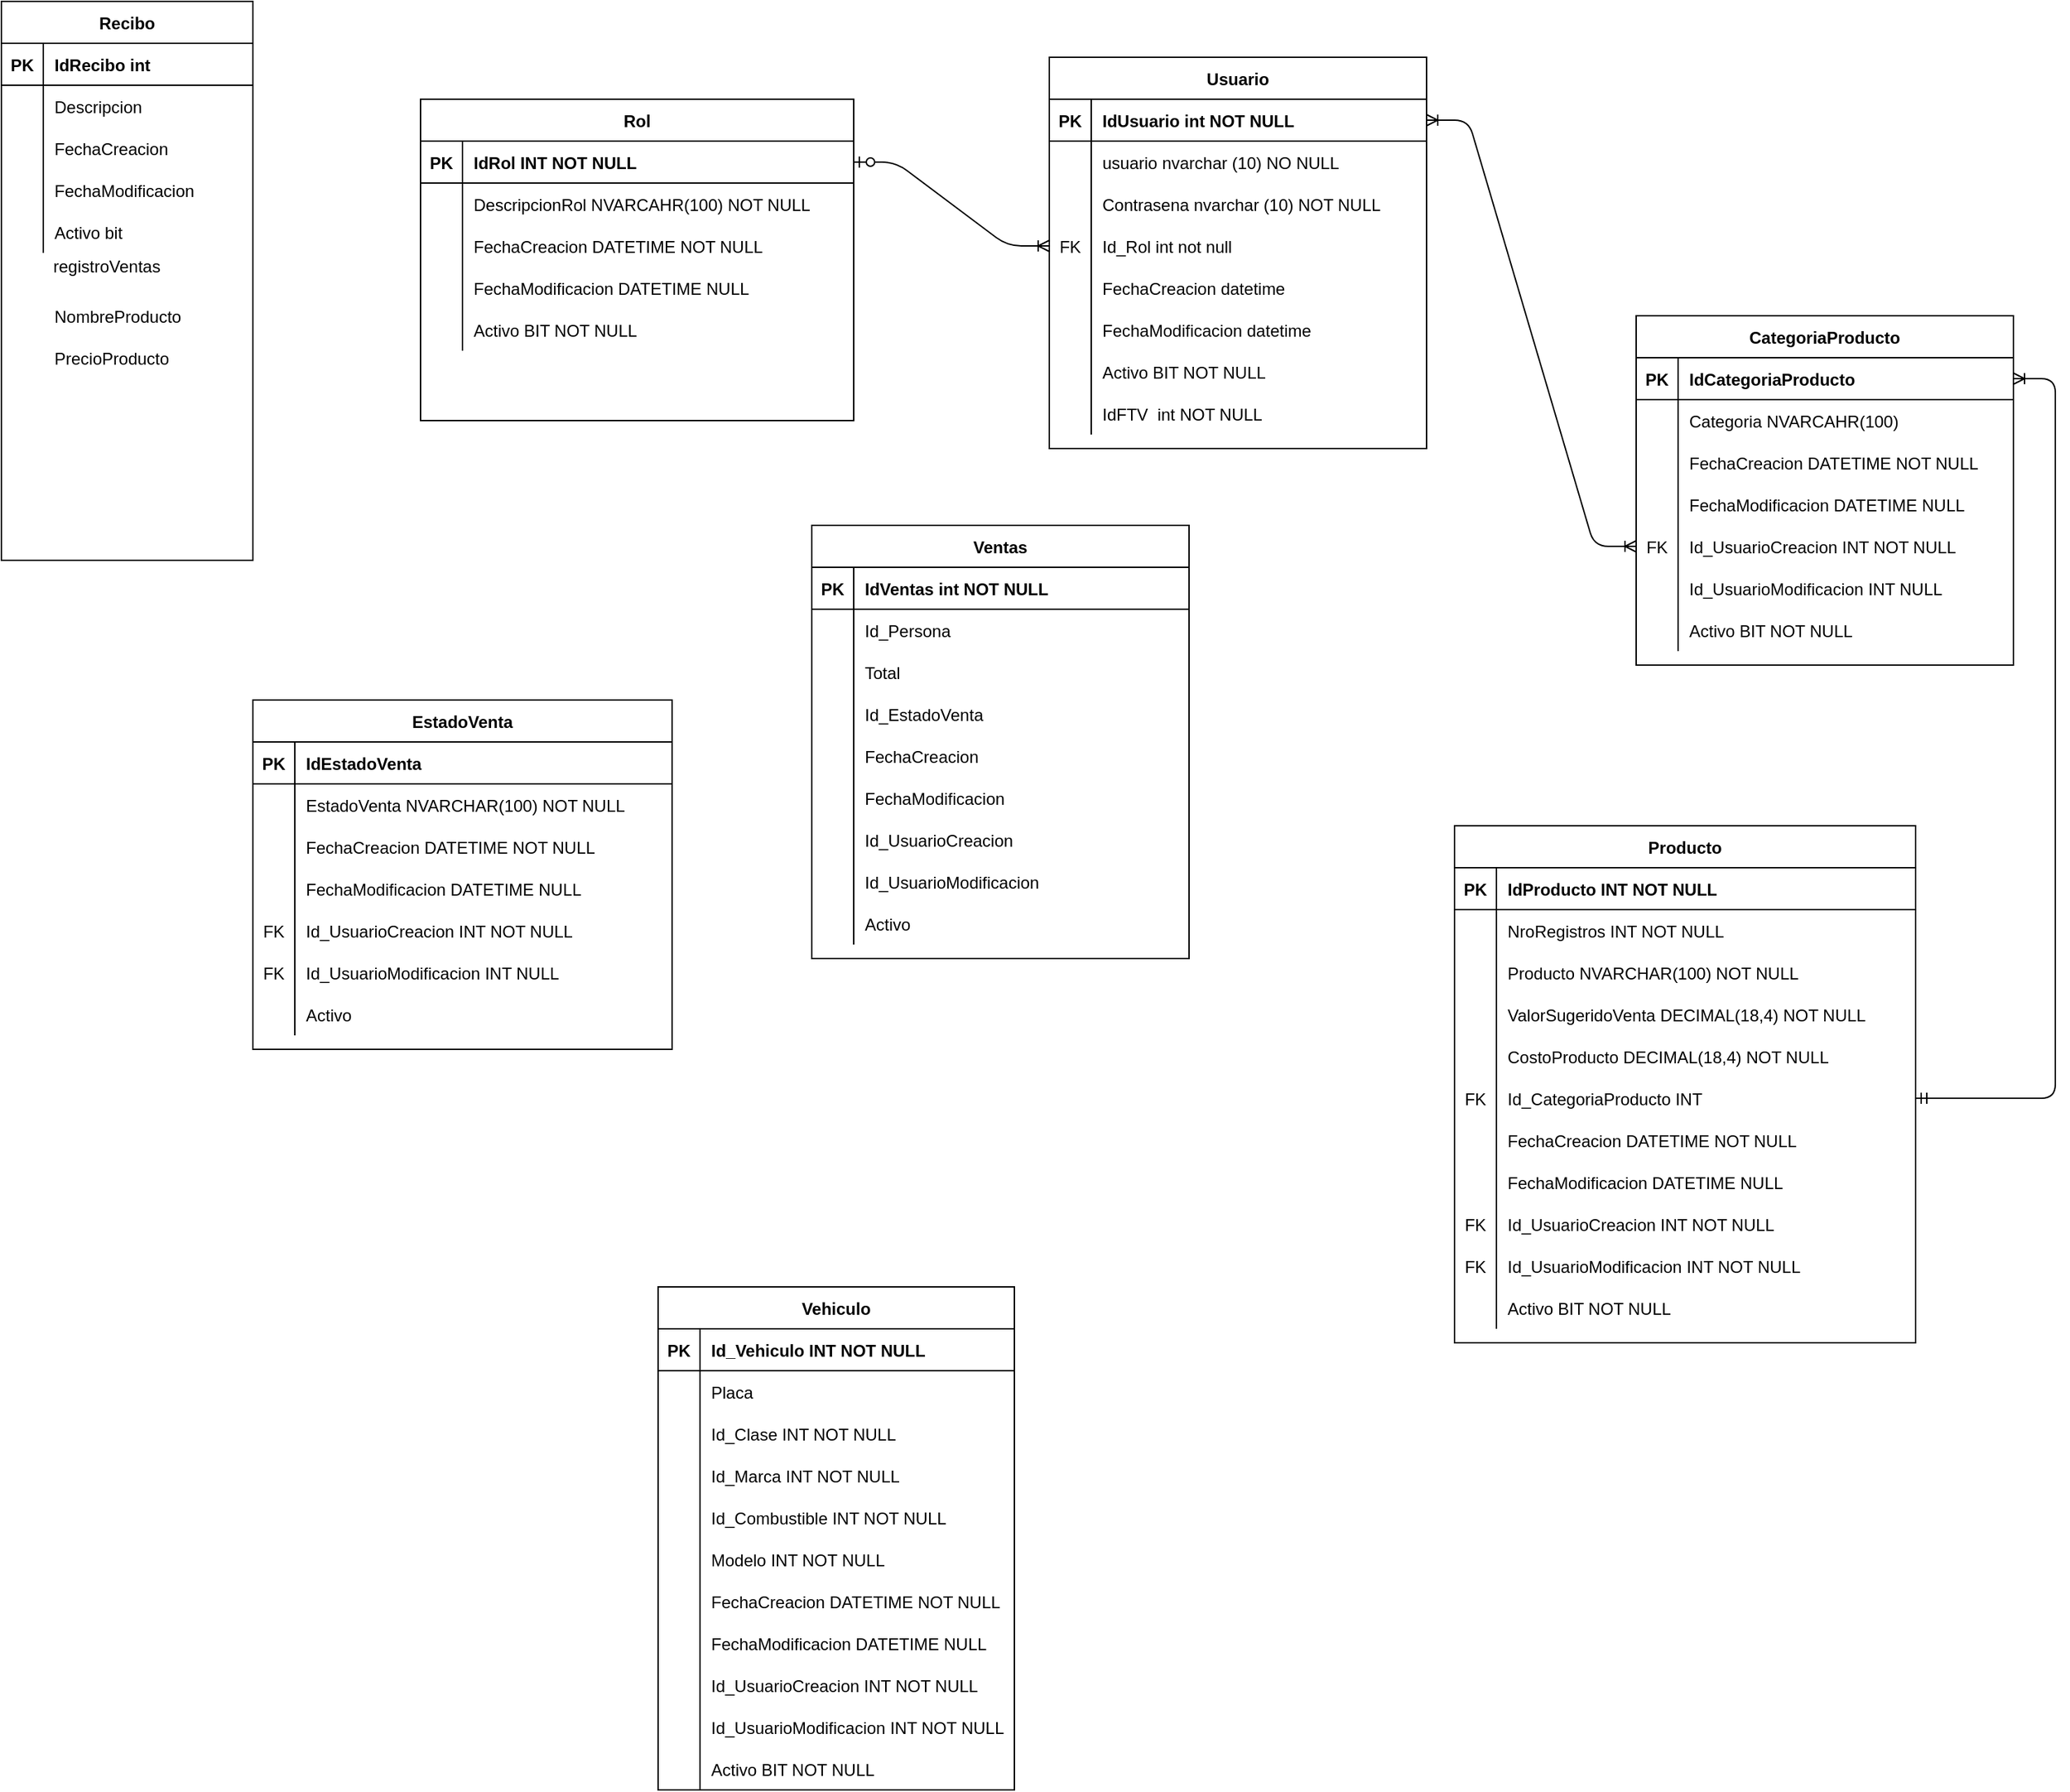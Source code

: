 <mxfile version="14.2.9" type="github">
  <diagram id="R2lEEEUBdFMjLlhIrx00" name="Page-1">
    <mxGraphModel dx="1718" dy="1582" grid="1" gridSize="10" guides="1" tooltips="1" connect="1" arrows="1" fold="1" page="1" pageScale="1" pageWidth="850" pageHeight="1100" math="0" shadow="0" extFonts="Permanent Marker^https://fonts.googleapis.com/css?family=Permanent+Marker">
      <root>
        <mxCell id="0" />
        <mxCell id="1" parent="0" />
        <mxCell id="C-vyLk0tnHw3VtMMgP7b-23" value="Usuario" style="shape=table;startSize=30;container=1;collapsible=1;childLayout=tableLayout;fixedRows=1;rowLines=0;fontStyle=1;align=center;resizeLast=1;" parent="1" vertex="1">
          <mxGeometry x="340" y="30" width="270" height="280" as="geometry" />
        </mxCell>
        <mxCell id="C-vyLk0tnHw3VtMMgP7b-24" value="" style="shape=partialRectangle;collapsible=0;dropTarget=0;pointerEvents=0;fillColor=none;points=[[0,0.5],[1,0.5]];portConstraint=eastwest;top=0;left=0;right=0;bottom=1;" parent="C-vyLk0tnHw3VtMMgP7b-23" vertex="1">
          <mxGeometry y="30" width="270" height="30" as="geometry" />
        </mxCell>
        <mxCell id="C-vyLk0tnHw3VtMMgP7b-25" value="PK" style="shape=partialRectangle;overflow=hidden;connectable=0;fillColor=none;top=0;left=0;bottom=0;right=0;fontStyle=1;" parent="C-vyLk0tnHw3VtMMgP7b-24" vertex="1">
          <mxGeometry width="30" height="30" as="geometry" />
        </mxCell>
        <mxCell id="C-vyLk0tnHw3VtMMgP7b-26" value="IdUsuario int NOT NULL " style="shape=partialRectangle;overflow=hidden;connectable=0;fillColor=none;top=0;left=0;bottom=0;right=0;align=left;spacingLeft=6;fontStyle=1;" parent="C-vyLk0tnHw3VtMMgP7b-24" vertex="1">
          <mxGeometry x="30" width="240" height="30" as="geometry" />
        </mxCell>
        <mxCell id="C-vyLk0tnHw3VtMMgP7b-27" value="" style="shape=partialRectangle;collapsible=0;dropTarget=0;pointerEvents=0;fillColor=none;points=[[0,0.5],[1,0.5]];portConstraint=eastwest;top=0;left=0;right=0;bottom=0;" parent="C-vyLk0tnHw3VtMMgP7b-23" vertex="1">
          <mxGeometry y="60" width="270" height="30" as="geometry" />
        </mxCell>
        <mxCell id="C-vyLk0tnHw3VtMMgP7b-28" value="" style="shape=partialRectangle;overflow=hidden;connectable=0;fillColor=none;top=0;left=0;bottom=0;right=0;" parent="C-vyLk0tnHw3VtMMgP7b-27" vertex="1">
          <mxGeometry width="30" height="30" as="geometry" />
        </mxCell>
        <mxCell id="C-vyLk0tnHw3VtMMgP7b-29" value="usuario nvarchar (10) NO NULL" style="shape=partialRectangle;overflow=hidden;connectable=0;fillColor=none;top=0;left=0;bottom=0;right=0;align=left;spacingLeft=6;" parent="C-vyLk0tnHw3VtMMgP7b-27" vertex="1">
          <mxGeometry x="30" width="240" height="30" as="geometry" />
        </mxCell>
        <mxCell id="XPsWDnNVTqpPg8r4XzQB-25" value="" style="shape=partialRectangle;collapsible=0;dropTarget=0;pointerEvents=0;fillColor=none;points=[[0,0.5],[1,0.5]];portConstraint=eastwest;top=0;left=0;right=0;bottom=0;" parent="C-vyLk0tnHw3VtMMgP7b-23" vertex="1">
          <mxGeometry y="90" width="270" height="30" as="geometry" />
        </mxCell>
        <mxCell id="XPsWDnNVTqpPg8r4XzQB-26" value="" style="shape=partialRectangle;overflow=hidden;connectable=0;fillColor=none;top=0;left=0;bottom=0;right=0;" parent="XPsWDnNVTqpPg8r4XzQB-25" vertex="1">
          <mxGeometry width="30" height="30" as="geometry" />
        </mxCell>
        <mxCell id="XPsWDnNVTqpPg8r4XzQB-27" value="Contrasena nvarchar (10) NOT NULL" style="shape=partialRectangle;overflow=hidden;connectable=0;fillColor=none;top=0;left=0;bottom=0;right=0;align=left;spacingLeft=6;" parent="XPsWDnNVTqpPg8r4XzQB-25" vertex="1">
          <mxGeometry x="30" width="240" height="30" as="geometry" />
        </mxCell>
        <mxCell id="XPsWDnNVTqpPg8r4XzQB-28" value="" style="shape=partialRectangle;collapsible=0;dropTarget=0;pointerEvents=0;fillColor=none;points=[[0,0.5],[1,0.5]];portConstraint=eastwest;top=0;left=0;right=0;bottom=0;" parent="C-vyLk0tnHw3VtMMgP7b-23" vertex="1">
          <mxGeometry y="120" width="270" height="30" as="geometry" />
        </mxCell>
        <mxCell id="XPsWDnNVTqpPg8r4XzQB-29" value="FK" style="shape=partialRectangle;overflow=hidden;connectable=0;fillColor=none;top=0;left=0;bottom=0;right=0;" parent="XPsWDnNVTqpPg8r4XzQB-28" vertex="1">
          <mxGeometry width="30" height="30" as="geometry" />
        </mxCell>
        <mxCell id="XPsWDnNVTqpPg8r4XzQB-30" value="Id_Rol int not null" style="shape=partialRectangle;overflow=hidden;connectable=0;fillColor=none;top=0;left=0;bottom=0;right=0;align=left;spacingLeft=6;" parent="XPsWDnNVTqpPg8r4XzQB-28" vertex="1">
          <mxGeometry x="30" width="240" height="30" as="geometry" />
        </mxCell>
        <mxCell id="XPsWDnNVTqpPg8r4XzQB-32" value="" style="shape=partialRectangle;collapsible=0;dropTarget=0;pointerEvents=0;fillColor=none;points=[[0,0.5],[1,0.5]];portConstraint=eastwest;top=0;left=0;right=0;bottom=0;" parent="C-vyLk0tnHw3VtMMgP7b-23" vertex="1">
          <mxGeometry y="150" width="270" height="30" as="geometry" />
        </mxCell>
        <mxCell id="XPsWDnNVTqpPg8r4XzQB-33" value="" style="shape=partialRectangle;overflow=hidden;connectable=0;fillColor=none;top=0;left=0;bottom=0;right=0;" parent="XPsWDnNVTqpPg8r4XzQB-32" vertex="1">
          <mxGeometry width="30" height="30" as="geometry" />
        </mxCell>
        <mxCell id="XPsWDnNVTqpPg8r4XzQB-34" value="FechaCreacion datetime" style="shape=partialRectangle;overflow=hidden;connectable=0;fillColor=none;top=0;left=0;bottom=0;right=0;align=left;spacingLeft=6;" parent="XPsWDnNVTqpPg8r4XzQB-32" vertex="1">
          <mxGeometry x="30" width="240" height="30" as="geometry" />
        </mxCell>
        <mxCell id="4ii9ZVe7hYuOa1aeYBDG-33" value="" style="shape=partialRectangle;collapsible=0;dropTarget=0;pointerEvents=0;fillColor=none;points=[[0,0.5],[1,0.5]];portConstraint=eastwest;top=0;left=0;right=0;bottom=0;" vertex="1" parent="C-vyLk0tnHw3VtMMgP7b-23">
          <mxGeometry y="180" width="270" height="30" as="geometry" />
        </mxCell>
        <mxCell id="4ii9ZVe7hYuOa1aeYBDG-34" value="" style="shape=partialRectangle;overflow=hidden;connectable=0;fillColor=none;top=0;left=0;bottom=0;right=0;" vertex="1" parent="4ii9ZVe7hYuOa1aeYBDG-33">
          <mxGeometry width="30" height="30" as="geometry" />
        </mxCell>
        <mxCell id="4ii9ZVe7hYuOa1aeYBDG-35" value="FechaModificacion datetime" style="shape=partialRectangle;overflow=hidden;connectable=0;fillColor=none;top=0;left=0;bottom=0;right=0;align=left;spacingLeft=6;" vertex="1" parent="4ii9ZVe7hYuOa1aeYBDG-33">
          <mxGeometry x="30" width="240" height="30" as="geometry" />
        </mxCell>
        <mxCell id="4ii9ZVe7hYuOa1aeYBDG-36" value="" style="shape=partialRectangle;collapsible=0;dropTarget=0;pointerEvents=0;fillColor=none;points=[[0,0.5],[1,0.5]];portConstraint=eastwest;top=0;left=0;right=0;bottom=0;" vertex="1" parent="C-vyLk0tnHw3VtMMgP7b-23">
          <mxGeometry y="210" width="270" height="30" as="geometry" />
        </mxCell>
        <mxCell id="4ii9ZVe7hYuOa1aeYBDG-37" value="" style="shape=partialRectangle;overflow=hidden;connectable=0;fillColor=none;top=0;left=0;bottom=0;right=0;" vertex="1" parent="4ii9ZVe7hYuOa1aeYBDG-36">
          <mxGeometry width="30" height="30" as="geometry" />
        </mxCell>
        <mxCell id="4ii9ZVe7hYuOa1aeYBDG-38" value="Activo BIT NOT NULL" style="shape=partialRectangle;overflow=hidden;connectable=0;fillColor=none;top=0;left=0;bottom=0;right=0;align=left;spacingLeft=6;" vertex="1" parent="4ii9ZVe7hYuOa1aeYBDG-36">
          <mxGeometry x="30" width="240" height="30" as="geometry" />
        </mxCell>
        <mxCell id="4ii9ZVe7hYuOa1aeYBDG-39" value="" style="shape=partialRectangle;collapsible=0;dropTarget=0;pointerEvents=0;fillColor=none;points=[[0,0.5],[1,0.5]];portConstraint=eastwest;top=0;left=0;right=0;bottom=0;" vertex="1" parent="C-vyLk0tnHw3VtMMgP7b-23">
          <mxGeometry y="240" width="270" height="30" as="geometry" />
        </mxCell>
        <mxCell id="4ii9ZVe7hYuOa1aeYBDG-40" value="" style="shape=partialRectangle;overflow=hidden;connectable=0;fillColor=none;top=0;left=0;bottom=0;right=0;" vertex="1" parent="4ii9ZVe7hYuOa1aeYBDG-39">
          <mxGeometry width="30" height="30" as="geometry" />
        </mxCell>
        <mxCell id="4ii9ZVe7hYuOa1aeYBDG-41" value="IdFTV  int NOT NULL" style="shape=partialRectangle;overflow=hidden;connectable=0;fillColor=none;top=0;left=0;bottom=0;right=0;align=left;spacingLeft=6;" vertex="1" parent="4ii9ZVe7hYuOa1aeYBDG-39">
          <mxGeometry x="30" width="240" height="30" as="geometry" />
        </mxCell>
        <mxCell id="XPsWDnNVTqpPg8r4XzQB-1" value="Rol" style="shape=table;startSize=30;container=1;collapsible=1;childLayout=tableLayout;fixedRows=1;rowLines=0;fontStyle=1;align=center;resizeLast=1;" parent="1" vertex="1">
          <mxGeometry x="-110" y="60" width="310" height="230" as="geometry" />
        </mxCell>
        <mxCell id="XPsWDnNVTqpPg8r4XzQB-2" value="" style="shape=partialRectangle;collapsible=0;dropTarget=0;pointerEvents=0;fillColor=none;top=0;left=0;bottom=1;right=0;points=[[0,0.5],[1,0.5]];portConstraint=eastwest;" parent="XPsWDnNVTqpPg8r4XzQB-1" vertex="1">
          <mxGeometry y="30" width="310" height="30" as="geometry" />
        </mxCell>
        <mxCell id="XPsWDnNVTqpPg8r4XzQB-3" value="PK" style="shape=partialRectangle;connectable=0;fillColor=none;top=0;left=0;bottom=0;right=0;fontStyle=1;overflow=hidden;" parent="XPsWDnNVTqpPg8r4XzQB-2" vertex="1">
          <mxGeometry width="30" height="30" as="geometry" />
        </mxCell>
        <mxCell id="XPsWDnNVTqpPg8r4XzQB-4" value="IdRol INT NOT NULL" style="shape=partialRectangle;connectable=0;fillColor=none;top=0;left=0;bottom=0;right=0;align=left;spacingLeft=6;fontStyle=1;overflow=hidden;" parent="XPsWDnNVTqpPg8r4XzQB-2" vertex="1">
          <mxGeometry x="30" width="280" height="30" as="geometry" />
        </mxCell>
        <mxCell id="XPsWDnNVTqpPg8r4XzQB-5" value="" style="shape=partialRectangle;collapsible=0;dropTarget=0;pointerEvents=0;fillColor=none;top=0;left=0;bottom=0;right=0;points=[[0,0.5],[1,0.5]];portConstraint=eastwest;" parent="XPsWDnNVTqpPg8r4XzQB-1" vertex="1">
          <mxGeometry y="60" width="310" height="30" as="geometry" />
        </mxCell>
        <mxCell id="XPsWDnNVTqpPg8r4XzQB-6" value="" style="shape=partialRectangle;connectable=0;fillColor=none;top=0;left=0;bottom=0;right=0;editable=1;overflow=hidden;" parent="XPsWDnNVTqpPg8r4XzQB-5" vertex="1">
          <mxGeometry width="30" height="30" as="geometry" />
        </mxCell>
        <mxCell id="XPsWDnNVTqpPg8r4XzQB-7" value="DescripcionRol NVARCAHR(100) NOT NULL" style="shape=partialRectangle;connectable=0;fillColor=none;top=0;left=0;bottom=0;right=0;align=left;spacingLeft=6;overflow=hidden;" parent="XPsWDnNVTqpPg8r4XzQB-5" vertex="1">
          <mxGeometry x="30" width="280" height="30" as="geometry" />
        </mxCell>
        <mxCell id="XPsWDnNVTqpPg8r4XzQB-8" value="" style="shape=partialRectangle;collapsible=0;dropTarget=0;pointerEvents=0;fillColor=none;top=0;left=0;bottom=0;right=0;points=[[0,0.5],[1,0.5]];portConstraint=eastwest;" parent="XPsWDnNVTqpPg8r4XzQB-1" vertex="1">
          <mxGeometry y="90" width="310" height="30" as="geometry" />
        </mxCell>
        <mxCell id="XPsWDnNVTqpPg8r4XzQB-9" value="" style="shape=partialRectangle;connectable=0;fillColor=none;top=0;left=0;bottom=0;right=0;editable=1;overflow=hidden;" parent="XPsWDnNVTqpPg8r4XzQB-8" vertex="1">
          <mxGeometry width="30" height="30" as="geometry" />
        </mxCell>
        <mxCell id="XPsWDnNVTqpPg8r4XzQB-10" value="FechaCreacion DATETIME NOT NULL" style="shape=partialRectangle;connectable=0;fillColor=none;top=0;left=0;bottom=0;right=0;align=left;spacingLeft=6;overflow=hidden;" parent="XPsWDnNVTqpPg8r4XzQB-8" vertex="1">
          <mxGeometry x="30" width="280" height="30" as="geometry" />
        </mxCell>
        <mxCell id="XPsWDnNVTqpPg8r4XzQB-11" value="" style="shape=partialRectangle;collapsible=0;dropTarget=0;pointerEvents=0;fillColor=none;top=0;left=0;bottom=0;right=0;points=[[0,0.5],[1,0.5]];portConstraint=eastwest;" parent="XPsWDnNVTqpPg8r4XzQB-1" vertex="1">
          <mxGeometry y="120" width="310" height="30" as="geometry" />
        </mxCell>
        <mxCell id="XPsWDnNVTqpPg8r4XzQB-12" value="" style="shape=partialRectangle;connectable=0;fillColor=none;top=0;left=0;bottom=0;right=0;editable=1;overflow=hidden;" parent="XPsWDnNVTqpPg8r4XzQB-11" vertex="1">
          <mxGeometry width="30" height="30" as="geometry" />
        </mxCell>
        <mxCell id="XPsWDnNVTqpPg8r4XzQB-13" value="FechaModificacion DATETIME NULL" style="shape=partialRectangle;connectable=0;fillColor=none;top=0;left=0;bottom=0;right=0;align=left;spacingLeft=6;overflow=hidden;" parent="XPsWDnNVTqpPg8r4XzQB-11" vertex="1">
          <mxGeometry x="30" width="280" height="30" as="geometry" />
        </mxCell>
        <mxCell id="XPsWDnNVTqpPg8r4XzQB-21" value="" style="shape=partialRectangle;collapsible=0;dropTarget=0;pointerEvents=0;fillColor=none;top=0;left=0;bottom=0;right=0;points=[[0,0.5],[1,0.5]];portConstraint=eastwest;" parent="XPsWDnNVTqpPg8r4XzQB-1" vertex="1">
          <mxGeometry y="150" width="310" height="30" as="geometry" />
        </mxCell>
        <mxCell id="XPsWDnNVTqpPg8r4XzQB-22" value="" style="shape=partialRectangle;connectable=0;fillColor=none;top=0;left=0;bottom=0;right=0;editable=1;overflow=hidden;" parent="XPsWDnNVTqpPg8r4XzQB-21" vertex="1">
          <mxGeometry width="30" height="30" as="geometry" />
        </mxCell>
        <mxCell id="XPsWDnNVTqpPg8r4XzQB-23" value="Activo BIT NOT NULL" style="shape=partialRectangle;connectable=0;fillColor=none;top=0;left=0;bottom=0;right=0;align=left;spacingLeft=6;overflow=hidden;" parent="XPsWDnNVTqpPg8r4XzQB-21" vertex="1">
          <mxGeometry x="30" width="280" height="30" as="geometry" />
        </mxCell>
        <mxCell id="XPsWDnNVTqpPg8r4XzQB-14" value="" style="shape=partialRectangle;overflow=hidden;connectable=0;fillColor=none;top=0;left=0;bottom=0;right=0;" parent="1" vertex="1">
          <mxGeometry x="120" y="210" width="30" height="30" as="geometry" />
        </mxCell>
        <mxCell id="XPsWDnNVTqpPg8r4XzQB-16" value="" style="shape=partialRectangle;connectable=0;fillColor=none;top=0;left=0;bottom=0;right=0;editable=1;overflow=hidden;" parent="1" vertex="1">
          <mxGeometry x="470" y="280" width="30" height="30" as="geometry" />
        </mxCell>
        <mxCell id="XPsWDnNVTqpPg8r4XzQB-18" value="" style="shape=partialRectangle;overflow=hidden;connectable=0;fillColor=none;top=0;left=0;bottom=0;right=0;" parent="1" vertex="1">
          <mxGeometry x="120" y="240" width="30" height="30" as="geometry" />
        </mxCell>
        <mxCell id="XPsWDnNVTqpPg8r4XzQB-31" value="" style="edgeStyle=entityRelationEdgeStyle;fontSize=12;html=1;endArrow=ERoneToMany;startArrow=ERzeroToOne;" parent="1" source="XPsWDnNVTqpPg8r4XzQB-2" target="XPsWDnNVTqpPg8r4XzQB-28" edge="1">
          <mxGeometry width="100" height="100" relative="1" as="geometry">
            <mxPoint x="206" y="150" as="sourcePoint" />
            <mxPoint x="470" y="200" as="targetPoint" />
          </mxGeometry>
        </mxCell>
        <mxCell id="XPsWDnNVTqpPg8r4XzQB-35" value="" style="shape=partialRectangle;collapsible=0;dropTarget=0;pointerEvents=0;fillColor=none;points=[[0,0.5],[1,0.5]];portConstraint=eastwest;top=0;left=0;right=0;bottom=0;container=0;" parent="1" vertex="1">
          <mxGeometry x="320" y="270" width="270" height="30" as="geometry" />
        </mxCell>
        <mxCell id="VIUluWBBdW0KGijfRYDN-1" value="CategoriaProducto" style="shape=table;startSize=30;container=1;collapsible=1;childLayout=tableLayout;fixedRows=1;rowLines=0;fontStyle=1;align=center;resizeLast=1;" parent="1" vertex="1">
          <mxGeometry x="760" y="215" width="270" height="250" as="geometry" />
        </mxCell>
        <mxCell id="VIUluWBBdW0KGijfRYDN-2" value="" style="shape=partialRectangle;collapsible=0;dropTarget=0;pointerEvents=0;fillColor=none;points=[[0,0.5],[1,0.5]];portConstraint=eastwest;top=0;left=0;right=0;bottom=1;" parent="VIUluWBBdW0KGijfRYDN-1" vertex="1">
          <mxGeometry y="30" width="270" height="30" as="geometry" />
        </mxCell>
        <mxCell id="VIUluWBBdW0KGijfRYDN-3" value="PK" style="shape=partialRectangle;overflow=hidden;connectable=0;fillColor=none;top=0;left=0;bottom=0;right=0;fontStyle=1;" parent="VIUluWBBdW0KGijfRYDN-2" vertex="1">
          <mxGeometry width="30" height="30" as="geometry" />
        </mxCell>
        <mxCell id="VIUluWBBdW0KGijfRYDN-4" value="IdCategoriaProducto" style="shape=partialRectangle;overflow=hidden;connectable=0;fillColor=none;top=0;left=0;bottom=0;right=0;align=left;spacingLeft=6;fontStyle=1;" parent="VIUluWBBdW0KGijfRYDN-2" vertex="1">
          <mxGeometry x="30" width="240" height="30" as="geometry" />
        </mxCell>
        <mxCell id="VIUluWBBdW0KGijfRYDN-8" value="" style="shape=partialRectangle;collapsible=0;dropTarget=0;pointerEvents=0;fillColor=none;points=[[0,0.5],[1,0.5]];portConstraint=eastwest;top=0;left=0;right=0;bottom=0;" parent="VIUluWBBdW0KGijfRYDN-1" vertex="1">
          <mxGeometry y="60" width="270" height="30" as="geometry" />
        </mxCell>
        <mxCell id="VIUluWBBdW0KGijfRYDN-9" value="" style="shape=partialRectangle;overflow=hidden;connectable=0;fillColor=none;top=0;left=0;bottom=0;right=0;" parent="VIUluWBBdW0KGijfRYDN-8" vertex="1">
          <mxGeometry width="30" height="30" as="geometry" />
        </mxCell>
        <mxCell id="VIUluWBBdW0KGijfRYDN-10" value="Categoria NVARCAHR(100)" style="shape=partialRectangle;overflow=hidden;connectable=0;fillColor=none;top=0;left=0;bottom=0;right=0;align=left;spacingLeft=6;" parent="VIUluWBBdW0KGijfRYDN-8" vertex="1">
          <mxGeometry x="30" width="240" height="30" as="geometry" />
        </mxCell>
        <mxCell id="VIUluWBBdW0KGijfRYDN-14" value="" style="shape=partialRectangle;collapsible=0;dropTarget=0;pointerEvents=0;fillColor=none;points=[[0,0.5],[1,0.5]];portConstraint=eastwest;top=0;left=0;right=0;bottom=0;" parent="VIUluWBBdW0KGijfRYDN-1" vertex="1">
          <mxGeometry y="90" width="270" height="30" as="geometry" />
        </mxCell>
        <mxCell id="VIUluWBBdW0KGijfRYDN-15" value="" style="shape=partialRectangle;overflow=hidden;connectable=0;fillColor=none;top=0;left=0;bottom=0;right=0;" parent="VIUluWBBdW0KGijfRYDN-14" vertex="1">
          <mxGeometry width="30" height="30" as="geometry" />
        </mxCell>
        <mxCell id="VIUluWBBdW0KGijfRYDN-16" value="FechaCreacion DATETIME NOT NULL" style="shape=partialRectangle;overflow=hidden;connectable=0;fillColor=none;top=0;left=0;bottom=0;right=0;align=left;spacingLeft=6;" parent="VIUluWBBdW0KGijfRYDN-14" vertex="1">
          <mxGeometry x="30" width="240" height="30" as="geometry" />
        </mxCell>
        <mxCell id="4ii9ZVe7hYuOa1aeYBDG-4" value="" style="shape=partialRectangle;collapsible=0;dropTarget=0;pointerEvents=0;fillColor=none;points=[[0,0.5],[1,0.5]];portConstraint=eastwest;top=0;left=0;right=0;bottom=0;" vertex="1" parent="VIUluWBBdW0KGijfRYDN-1">
          <mxGeometry y="120" width="270" height="30" as="geometry" />
        </mxCell>
        <mxCell id="4ii9ZVe7hYuOa1aeYBDG-5" value="" style="shape=partialRectangle;overflow=hidden;connectable=0;fillColor=none;top=0;left=0;bottom=0;right=0;" vertex="1" parent="4ii9ZVe7hYuOa1aeYBDG-4">
          <mxGeometry width="30" height="30" as="geometry" />
        </mxCell>
        <mxCell id="4ii9ZVe7hYuOa1aeYBDG-6" value="FechaModificacion DATETIME NULL" style="shape=partialRectangle;overflow=hidden;connectable=0;fillColor=none;top=0;left=0;bottom=0;right=0;align=left;spacingLeft=6;" vertex="1" parent="4ii9ZVe7hYuOa1aeYBDG-4">
          <mxGeometry x="30" width="240" height="30" as="geometry" />
        </mxCell>
        <mxCell id="VIUluWBBdW0KGijfRYDN-11" value="" style="shape=partialRectangle;collapsible=0;dropTarget=0;pointerEvents=0;fillColor=none;points=[[0,0.5],[1,0.5]];portConstraint=eastwest;top=0;left=0;right=0;bottom=0;" parent="VIUluWBBdW0KGijfRYDN-1" vertex="1">
          <mxGeometry y="150" width="270" height="30" as="geometry" />
        </mxCell>
        <mxCell id="VIUluWBBdW0KGijfRYDN-12" value="FK" style="shape=partialRectangle;overflow=hidden;connectable=0;fillColor=none;top=0;left=0;bottom=0;right=0;" parent="VIUluWBBdW0KGijfRYDN-11" vertex="1">
          <mxGeometry width="30" height="30" as="geometry" />
        </mxCell>
        <mxCell id="VIUluWBBdW0KGijfRYDN-13" value="Id_UsuarioCreacion INT NOT NULL" style="shape=partialRectangle;overflow=hidden;connectable=0;fillColor=none;top=0;left=0;bottom=0;right=0;align=left;spacingLeft=6;" parent="VIUluWBBdW0KGijfRYDN-11" vertex="1">
          <mxGeometry x="30" width="240" height="30" as="geometry" />
        </mxCell>
        <mxCell id="4ii9ZVe7hYuOa1aeYBDG-1" value="" style="shape=partialRectangle;collapsible=0;dropTarget=0;pointerEvents=0;fillColor=none;points=[[0,0.5],[1,0.5]];portConstraint=eastwest;top=0;left=0;right=0;bottom=0;" vertex="1" parent="VIUluWBBdW0KGijfRYDN-1">
          <mxGeometry y="180" width="270" height="30" as="geometry" />
        </mxCell>
        <mxCell id="4ii9ZVe7hYuOa1aeYBDG-2" value="" style="shape=partialRectangle;overflow=hidden;connectable=0;fillColor=none;top=0;left=0;bottom=0;right=0;" vertex="1" parent="4ii9ZVe7hYuOa1aeYBDG-1">
          <mxGeometry width="30" height="30" as="geometry" />
        </mxCell>
        <mxCell id="4ii9ZVe7hYuOa1aeYBDG-3" value="Id_UsuarioModificacion INT NULL" style="shape=partialRectangle;overflow=hidden;connectable=0;fillColor=none;top=0;left=0;bottom=0;right=0;align=left;spacingLeft=6;" vertex="1" parent="4ii9ZVe7hYuOa1aeYBDG-1">
          <mxGeometry x="30" width="240" height="30" as="geometry" />
        </mxCell>
        <mxCell id="4ii9ZVe7hYuOa1aeYBDG-7" value="" style="shape=partialRectangle;collapsible=0;dropTarget=0;pointerEvents=0;fillColor=none;points=[[0,0.5],[1,0.5]];portConstraint=eastwest;top=0;left=0;right=0;bottom=0;" vertex="1" parent="VIUluWBBdW0KGijfRYDN-1">
          <mxGeometry y="210" width="270" height="30" as="geometry" />
        </mxCell>
        <mxCell id="4ii9ZVe7hYuOa1aeYBDG-8" value="" style="shape=partialRectangle;overflow=hidden;connectable=0;fillColor=none;top=0;left=0;bottom=0;right=0;" vertex="1" parent="4ii9ZVe7hYuOa1aeYBDG-7">
          <mxGeometry width="30" height="30" as="geometry" />
        </mxCell>
        <mxCell id="4ii9ZVe7hYuOa1aeYBDG-9" value="Activo BIT NOT NULL" style="shape=partialRectangle;overflow=hidden;connectable=0;fillColor=none;top=0;left=0;bottom=0;right=0;align=left;spacingLeft=6;" vertex="1" parent="4ii9ZVe7hYuOa1aeYBDG-7">
          <mxGeometry x="30" width="240" height="30" as="geometry" />
        </mxCell>
        <mxCell id="VIUluWBBdW0KGijfRYDN-19" value="" style="edgeStyle=entityRelationEdgeStyle;fontSize=12;html=1;endArrow=ERoneToMany;startArrow=ERoneToMany;exitX=1;exitY=0.5;exitDx=0;exitDy=0;startFill=0;" parent="1" source="C-vyLk0tnHw3VtMMgP7b-24" target="VIUluWBBdW0KGijfRYDN-11" edge="1">
          <mxGeometry width="100" height="100" relative="1" as="geometry">
            <mxPoint x="580.0" y="150.0" as="sourcePoint" />
            <mxPoint x="640" y="370" as="targetPoint" />
          </mxGeometry>
        </mxCell>
        <mxCell id="jLu7cjNIKmtrFTa0McVo-1" value="Producto" style="shape=table;startSize=30;container=1;collapsible=1;childLayout=tableLayout;fixedRows=1;rowLines=0;fontStyle=1;align=center;resizeLast=1;" parent="1" vertex="1">
          <mxGeometry x="630" y="580" width="330" height="370" as="geometry" />
        </mxCell>
        <mxCell id="jLu7cjNIKmtrFTa0McVo-2" value="" style="shape=partialRectangle;collapsible=0;dropTarget=0;pointerEvents=0;fillColor=none;points=[[0,0.5],[1,0.5]];portConstraint=eastwest;top=0;left=0;right=0;bottom=1;" parent="jLu7cjNIKmtrFTa0McVo-1" vertex="1">
          <mxGeometry y="30" width="330" height="30" as="geometry" />
        </mxCell>
        <mxCell id="jLu7cjNIKmtrFTa0McVo-3" value="PK" style="shape=partialRectangle;overflow=hidden;connectable=0;fillColor=none;top=0;left=0;bottom=0;right=0;fontStyle=1;" parent="jLu7cjNIKmtrFTa0McVo-2" vertex="1">
          <mxGeometry width="30" height="30" as="geometry" />
        </mxCell>
        <mxCell id="jLu7cjNIKmtrFTa0McVo-4" value="IdProducto INT NOT NULL" style="shape=partialRectangle;overflow=hidden;connectable=0;fillColor=none;top=0;left=0;bottom=0;right=0;align=left;spacingLeft=6;fontStyle=1;" parent="jLu7cjNIKmtrFTa0McVo-2" vertex="1">
          <mxGeometry x="30" width="300" height="30" as="geometry" />
        </mxCell>
        <mxCell id="jLu7cjNIKmtrFTa0McVo-5" value="" style="shape=partialRectangle;collapsible=0;dropTarget=0;pointerEvents=0;fillColor=none;points=[[0,0.5],[1,0.5]];portConstraint=eastwest;top=0;left=0;right=0;bottom=0;" parent="jLu7cjNIKmtrFTa0McVo-1" vertex="1">
          <mxGeometry y="60" width="330" height="30" as="geometry" />
        </mxCell>
        <mxCell id="jLu7cjNIKmtrFTa0McVo-6" value="" style="shape=partialRectangle;overflow=hidden;connectable=0;fillColor=none;top=0;left=0;bottom=0;right=0;" parent="jLu7cjNIKmtrFTa0McVo-5" vertex="1">
          <mxGeometry width="30" height="30" as="geometry" />
        </mxCell>
        <mxCell id="jLu7cjNIKmtrFTa0McVo-7" value="NroRegistros INT NOT NULL" style="shape=partialRectangle;overflow=hidden;connectable=0;fillColor=none;top=0;left=0;bottom=0;right=0;align=left;spacingLeft=6;" parent="jLu7cjNIKmtrFTa0McVo-5" vertex="1">
          <mxGeometry x="30" width="300" height="30" as="geometry" />
        </mxCell>
        <mxCell id="4ii9ZVe7hYuOa1aeYBDG-10" value="" style="shape=partialRectangle;collapsible=0;dropTarget=0;pointerEvents=0;fillColor=none;points=[[0,0.5],[1,0.5]];portConstraint=eastwest;top=0;left=0;right=0;bottom=0;" vertex="1" parent="jLu7cjNIKmtrFTa0McVo-1">
          <mxGeometry y="90" width="330" height="30" as="geometry" />
        </mxCell>
        <mxCell id="4ii9ZVe7hYuOa1aeYBDG-11" value="" style="shape=partialRectangle;overflow=hidden;connectable=0;fillColor=none;top=0;left=0;bottom=0;right=0;" vertex="1" parent="4ii9ZVe7hYuOa1aeYBDG-10">
          <mxGeometry width="30" height="30" as="geometry" />
        </mxCell>
        <mxCell id="4ii9ZVe7hYuOa1aeYBDG-12" value="Producto NVARCHAR(100) NOT NULL" style="shape=partialRectangle;overflow=hidden;connectable=0;fillColor=none;top=0;left=0;bottom=0;right=0;align=left;spacingLeft=6;" vertex="1" parent="4ii9ZVe7hYuOa1aeYBDG-10">
          <mxGeometry x="30" width="300" height="30" as="geometry" />
        </mxCell>
        <mxCell id="4ii9ZVe7hYuOa1aeYBDG-26" value="" style="shape=partialRectangle;collapsible=0;dropTarget=0;pointerEvents=0;fillColor=none;points=[[0,0.5],[1,0.5]];portConstraint=eastwest;top=0;left=0;right=0;bottom=0;" vertex="1" parent="jLu7cjNIKmtrFTa0McVo-1">
          <mxGeometry y="120" width="330" height="30" as="geometry" />
        </mxCell>
        <mxCell id="4ii9ZVe7hYuOa1aeYBDG-27" value="" style="shape=partialRectangle;overflow=hidden;connectable=0;fillColor=none;top=0;left=0;bottom=0;right=0;" vertex="1" parent="4ii9ZVe7hYuOa1aeYBDG-26">
          <mxGeometry width="30" height="30" as="geometry" />
        </mxCell>
        <mxCell id="4ii9ZVe7hYuOa1aeYBDG-28" value="ValorSugeridoVenta DECIMAL(18,4) NOT NULL" style="shape=partialRectangle;overflow=hidden;connectable=0;fillColor=none;top=0;left=0;bottom=0;right=0;align=left;spacingLeft=6;" vertex="1" parent="4ii9ZVe7hYuOa1aeYBDG-26">
          <mxGeometry x="30" width="300" height="30" as="geometry" />
        </mxCell>
        <mxCell id="4ii9ZVe7hYuOa1aeYBDG-29" value="" style="shape=partialRectangle;collapsible=0;dropTarget=0;pointerEvents=0;fillColor=none;points=[[0,0.5],[1,0.5]];portConstraint=eastwest;top=0;left=0;right=0;bottom=0;" vertex="1" parent="jLu7cjNIKmtrFTa0McVo-1">
          <mxGeometry y="150" width="330" height="30" as="geometry" />
        </mxCell>
        <mxCell id="4ii9ZVe7hYuOa1aeYBDG-30" value="" style="shape=partialRectangle;overflow=hidden;connectable=0;fillColor=none;top=0;left=0;bottom=0;right=0;" vertex="1" parent="4ii9ZVe7hYuOa1aeYBDG-29">
          <mxGeometry width="30" height="30" as="geometry" />
        </mxCell>
        <mxCell id="4ii9ZVe7hYuOa1aeYBDG-31" value="CostoProducto DECIMAL(18,4) NOT NULL" style="shape=partialRectangle;overflow=hidden;connectable=0;fillColor=none;top=0;left=0;bottom=0;right=0;align=left;spacingLeft=6;" vertex="1" parent="4ii9ZVe7hYuOa1aeYBDG-29">
          <mxGeometry x="30" width="300" height="30" as="geometry" />
        </mxCell>
        <mxCell id="4ii9ZVe7hYuOa1aeYBDG-22" value="" style="shape=partialRectangle;collapsible=0;dropTarget=0;pointerEvents=0;fillColor=none;points=[[0,0.5],[1,0.5]];portConstraint=eastwest;top=0;left=0;right=0;bottom=0;" vertex="1" parent="jLu7cjNIKmtrFTa0McVo-1">
          <mxGeometry y="180" width="330" height="30" as="geometry" />
        </mxCell>
        <mxCell id="4ii9ZVe7hYuOa1aeYBDG-23" value="FK" style="shape=partialRectangle;overflow=hidden;connectable=0;fillColor=none;top=0;left=0;bottom=0;right=0;" vertex="1" parent="4ii9ZVe7hYuOa1aeYBDG-22">
          <mxGeometry width="30" height="30" as="geometry" />
        </mxCell>
        <mxCell id="4ii9ZVe7hYuOa1aeYBDG-24" value="Id_CategoriaProducto INT" style="shape=partialRectangle;overflow=hidden;connectable=0;fillColor=none;top=0;left=0;bottom=0;right=0;align=left;spacingLeft=6;" vertex="1" parent="4ii9ZVe7hYuOa1aeYBDG-22">
          <mxGeometry x="30" width="300" height="30" as="geometry" />
        </mxCell>
        <mxCell id="jLu7cjNIKmtrFTa0McVo-8" value="" style="shape=partialRectangle;collapsible=0;dropTarget=0;pointerEvents=0;fillColor=none;points=[[0,0.5],[1,0.5]];portConstraint=eastwest;top=0;left=0;right=0;bottom=0;" parent="jLu7cjNIKmtrFTa0McVo-1" vertex="1">
          <mxGeometry y="210" width="330" height="30" as="geometry" />
        </mxCell>
        <mxCell id="jLu7cjNIKmtrFTa0McVo-9" value="" style="shape=partialRectangle;overflow=hidden;connectable=0;fillColor=none;top=0;left=0;bottom=0;right=0;" parent="jLu7cjNIKmtrFTa0McVo-8" vertex="1">
          <mxGeometry width="30" height="30" as="geometry" />
        </mxCell>
        <mxCell id="jLu7cjNIKmtrFTa0McVo-10" value="FechaCreacion DATETIME NOT NULL" style="shape=partialRectangle;overflow=hidden;connectable=0;fillColor=none;top=0;left=0;bottom=0;right=0;align=left;spacingLeft=6;" parent="jLu7cjNIKmtrFTa0McVo-8" vertex="1">
          <mxGeometry x="30" width="300" height="30" as="geometry" />
        </mxCell>
        <mxCell id="jLu7cjNIKmtrFTa0McVo-14" value="" style="shape=partialRectangle;collapsible=0;dropTarget=0;pointerEvents=0;fillColor=none;points=[[0,0.5],[1,0.5]];portConstraint=eastwest;top=0;left=0;right=0;bottom=0;" parent="jLu7cjNIKmtrFTa0McVo-1" vertex="1">
          <mxGeometry y="240" width="330" height="30" as="geometry" />
        </mxCell>
        <mxCell id="jLu7cjNIKmtrFTa0McVo-15" value="" style="shape=partialRectangle;overflow=hidden;connectable=0;fillColor=none;top=0;left=0;bottom=0;right=0;" parent="jLu7cjNIKmtrFTa0McVo-14" vertex="1">
          <mxGeometry width="30" height="30" as="geometry" />
        </mxCell>
        <mxCell id="jLu7cjNIKmtrFTa0McVo-16" value="FechaModificacion DATETIME NULL" style="shape=partialRectangle;overflow=hidden;connectable=0;fillColor=none;top=0;left=0;bottom=0;right=0;align=left;spacingLeft=6;" parent="jLu7cjNIKmtrFTa0McVo-14" vertex="1">
          <mxGeometry x="30" width="300" height="30" as="geometry" />
        </mxCell>
        <mxCell id="4ii9ZVe7hYuOa1aeYBDG-13" value="" style="shape=partialRectangle;collapsible=0;dropTarget=0;pointerEvents=0;fillColor=none;points=[[0,0.5],[1,0.5]];portConstraint=eastwest;top=0;left=0;right=0;bottom=0;" vertex="1" parent="jLu7cjNIKmtrFTa0McVo-1">
          <mxGeometry y="270" width="330" height="30" as="geometry" />
        </mxCell>
        <mxCell id="4ii9ZVe7hYuOa1aeYBDG-14" value="FK" style="shape=partialRectangle;overflow=hidden;connectable=0;fillColor=none;top=0;left=0;bottom=0;right=0;" vertex="1" parent="4ii9ZVe7hYuOa1aeYBDG-13">
          <mxGeometry width="30" height="30" as="geometry" />
        </mxCell>
        <mxCell id="4ii9ZVe7hYuOa1aeYBDG-15" value="Id_UsuarioCreacion INT NOT NULL" style="shape=partialRectangle;overflow=hidden;connectable=0;fillColor=none;top=0;left=0;bottom=0;right=0;align=left;spacingLeft=6;" vertex="1" parent="4ii9ZVe7hYuOa1aeYBDG-13">
          <mxGeometry x="30" width="300" height="30" as="geometry" />
        </mxCell>
        <mxCell id="4ii9ZVe7hYuOa1aeYBDG-16" value="" style="shape=partialRectangle;collapsible=0;dropTarget=0;pointerEvents=0;fillColor=none;points=[[0,0.5],[1,0.5]];portConstraint=eastwest;top=0;left=0;right=0;bottom=0;" vertex="1" parent="jLu7cjNIKmtrFTa0McVo-1">
          <mxGeometry y="300" width="330" height="30" as="geometry" />
        </mxCell>
        <mxCell id="4ii9ZVe7hYuOa1aeYBDG-17" value="FK" style="shape=partialRectangle;overflow=hidden;connectable=0;fillColor=none;top=0;left=0;bottom=0;right=0;" vertex="1" parent="4ii9ZVe7hYuOa1aeYBDG-16">
          <mxGeometry width="30" height="30" as="geometry" />
        </mxCell>
        <mxCell id="4ii9ZVe7hYuOa1aeYBDG-18" value="Id_UsuarioModificacion INT NOT NULL" style="shape=partialRectangle;overflow=hidden;connectable=0;fillColor=none;top=0;left=0;bottom=0;right=0;align=left;spacingLeft=6;" vertex="1" parent="4ii9ZVe7hYuOa1aeYBDG-16">
          <mxGeometry x="30" width="300" height="30" as="geometry" />
        </mxCell>
        <mxCell id="4ii9ZVe7hYuOa1aeYBDG-19" value="" style="shape=partialRectangle;collapsible=0;dropTarget=0;pointerEvents=0;fillColor=none;points=[[0,0.5],[1,0.5]];portConstraint=eastwest;top=0;left=0;right=0;bottom=0;" vertex="1" parent="jLu7cjNIKmtrFTa0McVo-1">
          <mxGeometry y="330" width="330" height="30" as="geometry" />
        </mxCell>
        <mxCell id="4ii9ZVe7hYuOa1aeYBDG-20" value="" style="shape=partialRectangle;overflow=hidden;connectable=0;fillColor=none;top=0;left=0;bottom=0;right=0;" vertex="1" parent="4ii9ZVe7hYuOa1aeYBDG-19">
          <mxGeometry width="30" height="30" as="geometry" />
        </mxCell>
        <mxCell id="4ii9ZVe7hYuOa1aeYBDG-21" value="Activo BIT NOT NULL" style="shape=partialRectangle;overflow=hidden;connectable=0;fillColor=none;top=0;left=0;bottom=0;right=0;align=left;spacingLeft=6;" vertex="1" parent="4ii9ZVe7hYuOa1aeYBDG-19">
          <mxGeometry x="30" width="300" height="30" as="geometry" />
        </mxCell>
        <mxCell id="jLu7cjNIKmtrFTa0McVo-17" value="" style="shape=partialRectangle;collapsible=0;dropTarget=0;pointerEvents=0;fillColor=none;points=[[0,0.5],[1,0.5]];portConstraint=eastwest;top=0;left=0;right=0;bottom=0;" parent="1" vertex="1">
          <mxGeometry x="770" y="50" width="270" height="30" as="geometry" />
        </mxCell>
        <mxCell id="jLu7cjNIKmtrFTa0McVo-18" value="" style="shape=partialRectangle;overflow=hidden;connectable=0;fillColor=none;top=0;left=0;bottom=0;right=0;" parent="jLu7cjNIKmtrFTa0McVo-17" vertex="1">
          <mxGeometry x="-60" y="-30" width="30" height="30" as="geometry" />
        </mxCell>
        <mxCell id="XPsWDnNVTqpPg8r4XzQB-36" value="" style="shape=partialRectangle;overflow=hidden;connectable=0;fillColor=none;top=0;left=0;bottom=0;right=0;" parent="1" vertex="1">
          <mxGeometry x="320" y="270" width="30" height="30" as="geometry" />
        </mxCell>
        <mxCell id="jLu7cjNIKmtrFTa0McVo-47" value="Recibo" style="shape=table;startSize=30;container=1;collapsible=1;childLayout=tableLayout;fixedRows=1;rowLines=0;fontStyle=1;align=center;resizeLast=1;" parent="1" vertex="1">
          <mxGeometry x="-410" y="-10" width="180" height="400" as="geometry" />
        </mxCell>
        <mxCell id="jLu7cjNIKmtrFTa0McVo-48" value="" style="shape=partialRectangle;collapsible=0;dropTarget=0;pointerEvents=0;fillColor=none;top=0;left=0;bottom=1;right=0;points=[[0,0.5],[1,0.5]];portConstraint=eastwest;" parent="jLu7cjNIKmtrFTa0McVo-47" vertex="1">
          <mxGeometry y="30" width="180" height="30" as="geometry" />
        </mxCell>
        <mxCell id="jLu7cjNIKmtrFTa0McVo-49" value="PK" style="shape=partialRectangle;connectable=0;fillColor=none;top=0;left=0;bottom=0;right=0;fontStyle=1;overflow=hidden;" parent="jLu7cjNIKmtrFTa0McVo-48" vertex="1">
          <mxGeometry width="30" height="30" as="geometry" />
        </mxCell>
        <mxCell id="jLu7cjNIKmtrFTa0McVo-50" value="IdRecibo int" style="shape=partialRectangle;connectable=0;fillColor=none;top=0;left=0;bottom=0;right=0;align=left;spacingLeft=6;fontStyle=1;overflow=hidden;" parent="jLu7cjNIKmtrFTa0McVo-48" vertex="1">
          <mxGeometry x="30" width="150" height="30" as="geometry" />
        </mxCell>
        <mxCell id="jLu7cjNIKmtrFTa0McVo-51" value="" style="shape=partialRectangle;collapsible=0;dropTarget=0;pointerEvents=0;fillColor=none;top=0;left=0;bottom=0;right=0;points=[[0,0.5],[1,0.5]];portConstraint=eastwest;" parent="jLu7cjNIKmtrFTa0McVo-47" vertex="1">
          <mxGeometry y="60" width="180" height="30" as="geometry" />
        </mxCell>
        <mxCell id="jLu7cjNIKmtrFTa0McVo-52" value="" style="shape=partialRectangle;connectable=0;fillColor=none;top=0;left=0;bottom=0;right=0;editable=1;overflow=hidden;" parent="jLu7cjNIKmtrFTa0McVo-51" vertex="1">
          <mxGeometry width="30" height="30" as="geometry" />
        </mxCell>
        <mxCell id="jLu7cjNIKmtrFTa0McVo-53" value="Descripcion" style="shape=partialRectangle;connectable=0;fillColor=none;top=0;left=0;bottom=0;right=0;align=left;spacingLeft=6;overflow=hidden;" parent="jLu7cjNIKmtrFTa0McVo-51" vertex="1">
          <mxGeometry x="30" width="150" height="30" as="geometry" />
        </mxCell>
        <mxCell id="jLu7cjNIKmtrFTa0McVo-54" value="" style="shape=partialRectangle;collapsible=0;dropTarget=0;pointerEvents=0;fillColor=none;top=0;left=0;bottom=0;right=0;points=[[0,0.5],[1,0.5]];portConstraint=eastwest;" parent="jLu7cjNIKmtrFTa0McVo-47" vertex="1">
          <mxGeometry y="90" width="180" height="30" as="geometry" />
        </mxCell>
        <mxCell id="jLu7cjNIKmtrFTa0McVo-55" value="" style="shape=partialRectangle;connectable=0;fillColor=none;top=0;left=0;bottom=0;right=0;editable=1;overflow=hidden;" parent="jLu7cjNIKmtrFTa0McVo-54" vertex="1">
          <mxGeometry width="30" height="30" as="geometry" />
        </mxCell>
        <mxCell id="jLu7cjNIKmtrFTa0McVo-56" value="FechaCreacion" style="shape=partialRectangle;connectable=0;fillColor=none;top=0;left=0;bottom=0;right=0;align=left;spacingLeft=6;overflow=hidden;" parent="jLu7cjNIKmtrFTa0McVo-54" vertex="1">
          <mxGeometry x="30" width="150" height="30" as="geometry" />
        </mxCell>
        <mxCell id="jLu7cjNIKmtrFTa0McVo-57" value="" style="shape=partialRectangle;collapsible=0;dropTarget=0;pointerEvents=0;fillColor=none;top=0;left=0;bottom=0;right=0;points=[[0,0.5],[1,0.5]];portConstraint=eastwest;" parent="jLu7cjNIKmtrFTa0McVo-47" vertex="1">
          <mxGeometry y="120" width="180" height="30" as="geometry" />
        </mxCell>
        <mxCell id="jLu7cjNIKmtrFTa0McVo-58" value="" style="shape=partialRectangle;connectable=0;fillColor=none;top=0;left=0;bottom=0;right=0;editable=1;overflow=hidden;" parent="jLu7cjNIKmtrFTa0McVo-57" vertex="1">
          <mxGeometry width="30" height="30" as="geometry" />
        </mxCell>
        <mxCell id="jLu7cjNIKmtrFTa0McVo-59" value="FechaModificacion" style="shape=partialRectangle;connectable=0;fillColor=none;top=0;left=0;bottom=0;right=0;align=left;spacingLeft=6;overflow=hidden;" parent="jLu7cjNIKmtrFTa0McVo-57" vertex="1">
          <mxGeometry x="30" width="150" height="30" as="geometry" />
        </mxCell>
        <mxCell id="jLu7cjNIKmtrFTa0McVo-60" value="" style="shape=partialRectangle;collapsible=0;dropTarget=0;pointerEvents=0;fillColor=none;top=0;left=0;bottom=0;right=0;points=[[0,0.5],[1,0.5]];portConstraint=eastwest;" parent="jLu7cjNIKmtrFTa0McVo-47" vertex="1">
          <mxGeometry y="150" width="180" height="30" as="geometry" />
        </mxCell>
        <mxCell id="jLu7cjNIKmtrFTa0McVo-61" value="" style="shape=partialRectangle;connectable=0;fillColor=none;top=0;left=0;bottom=0;right=0;editable=1;overflow=hidden;" parent="jLu7cjNIKmtrFTa0McVo-60" vertex="1">
          <mxGeometry width="30" height="30" as="geometry" />
        </mxCell>
        <mxCell id="jLu7cjNIKmtrFTa0McVo-62" value="Activo bit" style="shape=partialRectangle;connectable=0;fillColor=none;top=0;left=0;bottom=0;right=0;align=left;spacingLeft=6;overflow=hidden;" parent="jLu7cjNIKmtrFTa0McVo-60" vertex="1">
          <mxGeometry x="30" width="150" height="30" as="geometry" />
        </mxCell>
        <mxCell id="jLu7cjNIKmtrFTa0McVo-63" value="registroVentas" style="text;html=1;align=center;verticalAlign=middle;resizable=0;points=[];autosize=1;" parent="1" vertex="1">
          <mxGeometry x="-380" y="170" width="90" height="20" as="geometry" />
        </mxCell>
        <mxCell id="jLu7cjNIKmtrFTa0McVo-65" value="NombreProducto" style="shape=partialRectangle;overflow=hidden;connectable=0;fillColor=none;top=0;left=0;bottom=0;right=0;align=left;spacingLeft=6;" parent="1" vertex="1">
          <mxGeometry x="-380" y="200" width="150" height="30" as="geometry" />
        </mxCell>
        <mxCell id="jLu7cjNIKmtrFTa0McVo-66" value="PrecioProducto" style="shape=partialRectangle;overflow=hidden;connectable=0;fillColor=none;top=0;left=0;bottom=0;right=0;align=left;spacingLeft=6;" parent="1" vertex="1">
          <mxGeometry x="-380" y="230" width="150" height="30" as="geometry" />
        </mxCell>
        <mxCell id="4ii9ZVe7hYuOa1aeYBDG-25" value="" style="edgeStyle=entityRelationEdgeStyle;fontSize=12;html=1;endArrow=ERoneToMany;startArrow=ERmandOne;" edge="1" parent="1" source="4ii9ZVe7hYuOa1aeYBDG-22" target="VIUluWBBdW0KGijfRYDN-2">
          <mxGeometry width="100" height="100" relative="1" as="geometry">
            <mxPoint x="680" y="590" as="sourcePoint" />
            <mxPoint x="780" y="490" as="targetPoint" />
          </mxGeometry>
        </mxCell>
        <mxCell id="4ii9ZVe7hYuOa1aeYBDG-42" value="Vehiculo" style="shape=table;startSize=30;container=1;collapsible=1;childLayout=tableLayout;fixedRows=1;rowLines=0;fontStyle=1;align=center;resizeLast=1;" vertex="1" parent="1">
          <mxGeometry x="60" y="910" width="255" height="360" as="geometry">
            <mxRectangle x="60" y="910" width="80" height="30" as="alternateBounds" />
          </mxGeometry>
        </mxCell>
        <mxCell id="4ii9ZVe7hYuOa1aeYBDG-43" value="" style="shape=partialRectangle;collapsible=0;dropTarget=0;pointerEvents=0;fillColor=none;top=0;left=0;bottom=1;right=0;points=[[0,0.5],[1,0.5]];portConstraint=eastwest;" vertex="1" parent="4ii9ZVe7hYuOa1aeYBDG-42">
          <mxGeometry y="30" width="255" height="30" as="geometry" />
        </mxCell>
        <mxCell id="4ii9ZVe7hYuOa1aeYBDG-44" value="PK" style="shape=partialRectangle;connectable=0;fillColor=none;top=0;left=0;bottom=0;right=0;fontStyle=1;overflow=hidden;" vertex="1" parent="4ii9ZVe7hYuOa1aeYBDG-43">
          <mxGeometry width="30" height="30" as="geometry" />
        </mxCell>
        <mxCell id="4ii9ZVe7hYuOa1aeYBDG-45" value="Id_Vehiculo INT NOT NULL" style="shape=partialRectangle;connectable=0;fillColor=none;top=0;left=0;bottom=0;right=0;align=left;spacingLeft=6;fontStyle=1;overflow=hidden;" vertex="1" parent="4ii9ZVe7hYuOa1aeYBDG-43">
          <mxGeometry x="30" width="225" height="30" as="geometry" />
        </mxCell>
        <mxCell id="4ii9ZVe7hYuOa1aeYBDG-46" value="" style="shape=partialRectangle;collapsible=0;dropTarget=0;pointerEvents=0;fillColor=none;top=0;left=0;bottom=0;right=0;points=[[0,0.5],[1,0.5]];portConstraint=eastwest;" vertex="1" parent="4ii9ZVe7hYuOa1aeYBDG-42">
          <mxGeometry y="60" width="255" height="30" as="geometry" />
        </mxCell>
        <mxCell id="4ii9ZVe7hYuOa1aeYBDG-47" value="" style="shape=partialRectangle;connectable=0;fillColor=none;top=0;left=0;bottom=0;right=0;editable=1;overflow=hidden;" vertex="1" parent="4ii9ZVe7hYuOa1aeYBDG-46">
          <mxGeometry width="30" height="30" as="geometry" />
        </mxCell>
        <mxCell id="4ii9ZVe7hYuOa1aeYBDG-48" value="Placa" style="shape=partialRectangle;connectable=0;fillColor=none;top=0;left=0;bottom=0;right=0;align=left;spacingLeft=6;overflow=hidden;" vertex="1" parent="4ii9ZVe7hYuOa1aeYBDG-46">
          <mxGeometry x="30" width="225" height="30" as="geometry" />
        </mxCell>
        <mxCell id="4ii9ZVe7hYuOa1aeYBDG-49" value="" style="shape=partialRectangle;collapsible=0;dropTarget=0;pointerEvents=0;fillColor=none;top=0;left=0;bottom=0;right=0;points=[[0,0.5],[1,0.5]];portConstraint=eastwest;" vertex="1" parent="4ii9ZVe7hYuOa1aeYBDG-42">
          <mxGeometry y="90" width="255" height="30" as="geometry" />
        </mxCell>
        <mxCell id="4ii9ZVe7hYuOa1aeYBDG-50" value="" style="shape=partialRectangle;connectable=0;fillColor=none;top=0;left=0;bottom=0;right=0;editable=1;overflow=hidden;" vertex="1" parent="4ii9ZVe7hYuOa1aeYBDG-49">
          <mxGeometry width="30" height="30" as="geometry" />
        </mxCell>
        <mxCell id="4ii9ZVe7hYuOa1aeYBDG-51" value="Id_Clase INT NOT NULL" style="shape=partialRectangle;connectable=0;fillColor=none;top=0;left=0;bottom=0;right=0;align=left;spacingLeft=6;overflow=hidden;" vertex="1" parent="4ii9ZVe7hYuOa1aeYBDG-49">
          <mxGeometry x="30" width="225" height="30" as="geometry" />
        </mxCell>
        <mxCell id="4ii9ZVe7hYuOa1aeYBDG-52" value="" style="shape=partialRectangle;collapsible=0;dropTarget=0;pointerEvents=0;fillColor=none;top=0;left=0;bottom=0;right=0;points=[[0,0.5],[1,0.5]];portConstraint=eastwest;" vertex="1" parent="4ii9ZVe7hYuOa1aeYBDG-42">
          <mxGeometry y="120" width="255" height="30" as="geometry" />
        </mxCell>
        <mxCell id="4ii9ZVe7hYuOa1aeYBDG-53" value="" style="shape=partialRectangle;connectable=0;fillColor=none;top=0;left=0;bottom=0;right=0;editable=1;overflow=hidden;" vertex="1" parent="4ii9ZVe7hYuOa1aeYBDG-52">
          <mxGeometry width="30" height="30" as="geometry" />
        </mxCell>
        <mxCell id="4ii9ZVe7hYuOa1aeYBDG-54" value="Id_Marca INT NOT NULL" style="shape=partialRectangle;connectable=0;fillColor=none;top=0;left=0;bottom=0;right=0;align=left;spacingLeft=6;overflow=hidden;" vertex="1" parent="4ii9ZVe7hYuOa1aeYBDG-52">
          <mxGeometry x="30" width="225" height="30" as="geometry" />
        </mxCell>
        <mxCell id="4ii9ZVe7hYuOa1aeYBDG-55" value="" style="shape=partialRectangle;collapsible=0;dropTarget=0;pointerEvents=0;fillColor=none;top=0;left=0;bottom=0;right=0;points=[[0,0.5],[1,0.5]];portConstraint=eastwest;" vertex="1" parent="4ii9ZVe7hYuOa1aeYBDG-42">
          <mxGeometry y="150" width="255" height="30" as="geometry" />
        </mxCell>
        <mxCell id="4ii9ZVe7hYuOa1aeYBDG-56" value="" style="shape=partialRectangle;connectable=0;fillColor=none;top=0;left=0;bottom=0;right=0;editable=1;overflow=hidden;" vertex="1" parent="4ii9ZVe7hYuOa1aeYBDG-55">
          <mxGeometry width="30" height="30" as="geometry" />
        </mxCell>
        <mxCell id="4ii9ZVe7hYuOa1aeYBDG-57" value="Id_Combustible INT NOT NULL" style="shape=partialRectangle;connectable=0;fillColor=none;top=0;left=0;bottom=0;right=0;align=left;spacingLeft=6;overflow=hidden;" vertex="1" parent="4ii9ZVe7hYuOa1aeYBDG-55">
          <mxGeometry x="30" width="225" height="30" as="geometry" />
        </mxCell>
        <mxCell id="4ii9ZVe7hYuOa1aeYBDG-58" value="" style="shape=partialRectangle;collapsible=0;dropTarget=0;pointerEvents=0;fillColor=none;top=0;left=0;bottom=0;right=0;points=[[0,0.5],[1,0.5]];portConstraint=eastwest;" vertex="1" parent="4ii9ZVe7hYuOa1aeYBDG-42">
          <mxGeometry y="180" width="255" height="30" as="geometry" />
        </mxCell>
        <mxCell id="4ii9ZVe7hYuOa1aeYBDG-59" value="" style="shape=partialRectangle;connectable=0;fillColor=none;top=0;left=0;bottom=0;right=0;editable=1;overflow=hidden;" vertex="1" parent="4ii9ZVe7hYuOa1aeYBDG-58">
          <mxGeometry width="30" height="30" as="geometry" />
        </mxCell>
        <mxCell id="4ii9ZVe7hYuOa1aeYBDG-60" value="Modelo INT NOT NULL" style="shape=partialRectangle;connectable=0;fillColor=none;top=0;left=0;bottom=0;right=0;align=left;spacingLeft=6;overflow=hidden;" vertex="1" parent="4ii9ZVe7hYuOa1aeYBDG-58">
          <mxGeometry x="30" width="225" height="30" as="geometry" />
        </mxCell>
        <mxCell id="4ii9ZVe7hYuOa1aeYBDG-104" value="" style="shape=partialRectangle;collapsible=0;dropTarget=0;pointerEvents=0;fillColor=none;top=0;left=0;bottom=0;right=0;points=[[0,0.5],[1,0.5]];portConstraint=eastwest;" vertex="1" parent="4ii9ZVe7hYuOa1aeYBDG-42">
          <mxGeometry y="210" width="255" height="30" as="geometry" />
        </mxCell>
        <mxCell id="4ii9ZVe7hYuOa1aeYBDG-105" value="" style="shape=partialRectangle;connectable=0;fillColor=none;top=0;left=0;bottom=0;right=0;editable=1;overflow=hidden;" vertex="1" parent="4ii9ZVe7hYuOa1aeYBDG-104">
          <mxGeometry width="30" height="30" as="geometry" />
        </mxCell>
        <mxCell id="4ii9ZVe7hYuOa1aeYBDG-106" value="FechaCreacion DATETIME NOT NULL" style="shape=partialRectangle;connectable=0;fillColor=none;top=0;left=0;bottom=0;right=0;align=left;spacingLeft=6;overflow=hidden;" vertex="1" parent="4ii9ZVe7hYuOa1aeYBDG-104">
          <mxGeometry x="30" width="225" height="30" as="geometry" />
        </mxCell>
        <mxCell id="4ii9ZVe7hYuOa1aeYBDG-107" value="" style="shape=partialRectangle;collapsible=0;dropTarget=0;pointerEvents=0;fillColor=none;top=0;left=0;bottom=0;right=0;points=[[0,0.5],[1,0.5]];portConstraint=eastwest;" vertex="1" parent="4ii9ZVe7hYuOa1aeYBDG-42">
          <mxGeometry y="240" width="255" height="30" as="geometry" />
        </mxCell>
        <mxCell id="4ii9ZVe7hYuOa1aeYBDG-108" value="" style="shape=partialRectangle;connectable=0;fillColor=none;top=0;left=0;bottom=0;right=0;editable=1;overflow=hidden;" vertex="1" parent="4ii9ZVe7hYuOa1aeYBDG-107">
          <mxGeometry width="30" height="30" as="geometry" />
        </mxCell>
        <mxCell id="4ii9ZVe7hYuOa1aeYBDG-109" value="FechaModificacion DATETIME NULL" style="shape=partialRectangle;connectable=0;fillColor=none;top=0;left=0;bottom=0;right=0;align=left;spacingLeft=6;overflow=hidden;" vertex="1" parent="4ii9ZVe7hYuOa1aeYBDG-107">
          <mxGeometry x="30" width="225" height="30" as="geometry" />
        </mxCell>
        <mxCell id="4ii9ZVe7hYuOa1aeYBDG-110" value="" style="shape=partialRectangle;collapsible=0;dropTarget=0;pointerEvents=0;fillColor=none;top=0;left=0;bottom=0;right=0;points=[[0,0.5],[1,0.5]];portConstraint=eastwest;" vertex="1" parent="4ii9ZVe7hYuOa1aeYBDG-42">
          <mxGeometry y="270" width="255" height="30" as="geometry" />
        </mxCell>
        <mxCell id="4ii9ZVe7hYuOa1aeYBDG-111" value="" style="shape=partialRectangle;connectable=0;fillColor=none;top=0;left=0;bottom=0;right=0;editable=1;overflow=hidden;" vertex="1" parent="4ii9ZVe7hYuOa1aeYBDG-110">
          <mxGeometry width="30" height="30" as="geometry" />
        </mxCell>
        <mxCell id="4ii9ZVe7hYuOa1aeYBDG-112" value="Id_UsuarioCreacion INT NOT NULL" style="shape=partialRectangle;connectable=0;fillColor=none;top=0;left=0;bottom=0;right=0;align=left;spacingLeft=6;overflow=hidden;" vertex="1" parent="4ii9ZVe7hYuOa1aeYBDG-110">
          <mxGeometry x="30" width="225" height="30" as="geometry" />
        </mxCell>
        <mxCell id="4ii9ZVe7hYuOa1aeYBDG-113" value="" style="shape=partialRectangle;collapsible=0;dropTarget=0;pointerEvents=0;fillColor=none;top=0;left=0;bottom=0;right=0;points=[[0,0.5],[1,0.5]];portConstraint=eastwest;" vertex="1" parent="4ii9ZVe7hYuOa1aeYBDG-42">
          <mxGeometry y="300" width="255" height="30" as="geometry" />
        </mxCell>
        <mxCell id="4ii9ZVe7hYuOa1aeYBDG-114" value="" style="shape=partialRectangle;connectable=0;fillColor=none;top=0;left=0;bottom=0;right=0;editable=1;overflow=hidden;" vertex="1" parent="4ii9ZVe7hYuOa1aeYBDG-113">
          <mxGeometry width="30" height="30" as="geometry" />
        </mxCell>
        <mxCell id="4ii9ZVe7hYuOa1aeYBDG-115" value="Id_UsuarioModificacion INT NOT NULL" style="shape=partialRectangle;connectable=0;fillColor=none;top=0;left=0;bottom=0;right=0;align=left;spacingLeft=6;overflow=hidden;" vertex="1" parent="4ii9ZVe7hYuOa1aeYBDG-113">
          <mxGeometry x="30" width="225" height="30" as="geometry" />
        </mxCell>
        <mxCell id="4ii9ZVe7hYuOa1aeYBDG-116" value="" style="shape=partialRectangle;collapsible=0;dropTarget=0;pointerEvents=0;fillColor=none;top=0;left=0;bottom=0;right=0;points=[[0,0.5],[1,0.5]];portConstraint=eastwest;" vertex="1" parent="4ii9ZVe7hYuOa1aeYBDG-42">
          <mxGeometry y="330" width="255" height="30" as="geometry" />
        </mxCell>
        <mxCell id="4ii9ZVe7hYuOa1aeYBDG-117" value="" style="shape=partialRectangle;connectable=0;fillColor=none;top=0;left=0;bottom=0;right=0;editable=1;overflow=hidden;" vertex="1" parent="4ii9ZVe7hYuOa1aeYBDG-116">
          <mxGeometry width="30" height="30" as="geometry" />
        </mxCell>
        <mxCell id="4ii9ZVe7hYuOa1aeYBDG-118" value="Activo BIT NOT NULL" style="shape=partialRectangle;connectable=0;fillColor=none;top=0;left=0;bottom=0;right=0;align=left;spacingLeft=6;overflow=hidden;" vertex="1" parent="4ii9ZVe7hYuOa1aeYBDG-116">
          <mxGeometry x="30" width="225" height="30" as="geometry" />
        </mxCell>
        <mxCell id="4ii9ZVe7hYuOa1aeYBDG-119" value="EstadoVenta" style="shape=table;startSize=30;container=1;collapsible=1;childLayout=tableLayout;fixedRows=1;rowLines=0;fontStyle=1;align=center;resizeLast=1;" vertex="1" parent="1">
          <mxGeometry x="-230" y="490" width="300" height="250" as="geometry" />
        </mxCell>
        <mxCell id="4ii9ZVe7hYuOa1aeYBDG-120" value="" style="shape=partialRectangle;collapsible=0;dropTarget=0;pointerEvents=0;fillColor=none;top=0;left=0;bottom=1;right=0;points=[[0,0.5],[1,0.5]];portConstraint=eastwest;" vertex="1" parent="4ii9ZVe7hYuOa1aeYBDG-119">
          <mxGeometry y="30" width="300" height="30" as="geometry" />
        </mxCell>
        <mxCell id="4ii9ZVe7hYuOa1aeYBDG-121" value="PK" style="shape=partialRectangle;connectable=0;fillColor=none;top=0;left=0;bottom=0;right=0;fontStyle=1;overflow=hidden;" vertex="1" parent="4ii9ZVe7hYuOa1aeYBDG-120">
          <mxGeometry width="30" height="30" as="geometry" />
        </mxCell>
        <mxCell id="4ii9ZVe7hYuOa1aeYBDG-122" value="IdEstadoVenta" style="shape=partialRectangle;connectable=0;fillColor=none;top=0;left=0;bottom=0;right=0;align=left;spacingLeft=6;fontStyle=1;overflow=hidden;" vertex="1" parent="4ii9ZVe7hYuOa1aeYBDG-120">
          <mxGeometry x="30" width="270" height="30" as="geometry" />
        </mxCell>
        <mxCell id="4ii9ZVe7hYuOa1aeYBDG-123" value="" style="shape=partialRectangle;collapsible=0;dropTarget=0;pointerEvents=0;fillColor=none;top=0;left=0;bottom=0;right=0;points=[[0,0.5],[1,0.5]];portConstraint=eastwest;" vertex="1" parent="4ii9ZVe7hYuOa1aeYBDG-119">
          <mxGeometry y="60" width="300" height="30" as="geometry" />
        </mxCell>
        <mxCell id="4ii9ZVe7hYuOa1aeYBDG-124" value="" style="shape=partialRectangle;connectable=0;fillColor=none;top=0;left=0;bottom=0;right=0;editable=1;overflow=hidden;" vertex="1" parent="4ii9ZVe7hYuOa1aeYBDG-123">
          <mxGeometry width="30" height="30" as="geometry" />
        </mxCell>
        <mxCell id="4ii9ZVe7hYuOa1aeYBDG-125" value="EstadoVenta NVARCHAR(100) NOT NULL " style="shape=partialRectangle;connectable=0;fillColor=none;top=0;left=0;bottom=0;right=0;align=left;spacingLeft=6;overflow=hidden;" vertex="1" parent="4ii9ZVe7hYuOa1aeYBDG-123">
          <mxGeometry x="30" width="270" height="30" as="geometry" />
        </mxCell>
        <mxCell id="4ii9ZVe7hYuOa1aeYBDG-126" value="" style="shape=partialRectangle;collapsible=0;dropTarget=0;pointerEvents=0;fillColor=none;top=0;left=0;bottom=0;right=0;points=[[0,0.5],[1,0.5]];portConstraint=eastwest;" vertex="1" parent="4ii9ZVe7hYuOa1aeYBDG-119">
          <mxGeometry y="90" width="300" height="30" as="geometry" />
        </mxCell>
        <mxCell id="4ii9ZVe7hYuOa1aeYBDG-127" value="" style="shape=partialRectangle;connectable=0;fillColor=none;top=0;left=0;bottom=0;right=0;editable=1;overflow=hidden;" vertex="1" parent="4ii9ZVe7hYuOa1aeYBDG-126">
          <mxGeometry width="30" height="30" as="geometry" />
        </mxCell>
        <mxCell id="4ii9ZVe7hYuOa1aeYBDG-128" value="FechaCreacion DATETIME NOT NULL" style="shape=partialRectangle;connectable=0;fillColor=none;top=0;left=0;bottom=0;right=0;align=left;spacingLeft=6;overflow=hidden;" vertex="1" parent="4ii9ZVe7hYuOa1aeYBDG-126">
          <mxGeometry x="30" width="270" height="30" as="geometry" />
        </mxCell>
        <mxCell id="4ii9ZVe7hYuOa1aeYBDG-135" value="" style="shape=partialRectangle;collapsible=0;dropTarget=0;pointerEvents=0;fillColor=none;top=0;left=0;bottom=0;right=0;points=[[0,0.5],[1,0.5]];portConstraint=eastwest;" vertex="1" parent="4ii9ZVe7hYuOa1aeYBDG-119">
          <mxGeometry y="120" width="300" height="30" as="geometry" />
        </mxCell>
        <mxCell id="4ii9ZVe7hYuOa1aeYBDG-136" value="" style="shape=partialRectangle;connectable=0;fillColor=none;top=0;left=0;bottom=0;right=0;editable=1;overflow=hidden;" vertex="1" parent="4ii9ZVe7hYuOa1aeYBDG-135">
          <mxGeometry width="30" height="30" as="geometry" />
        </mxCell>
        <mxCell id="4ii9ZVe7hYuOa1aeYBDG-137" value="FechaModificacion DATETIME NULL" style="shape=partialRectangle;connectable=0;fillColor=none;top=0;left=0;bottom=0;right=0;align=left;spacingLeft=6;overflow=hidden;" vertex="1" parent="4ii9ZVe7hYuOa1aeYBDG-135">
          <mxGeometry x="30" width="270" height="30" as="geometry" />
        </mxCell>
        <mxCell id="4ii9ZVe7hYuOa1aeYBDG-129" value="" style="shape=partialRectangle;collapsible=0;dropTarget=0;pointerEvents=0;fillColor=none;top=0;left=0;bottom=0;right=0;points=[[0,0.5],[1,0.5]];portConstraint=eastwest;" vertex="1" parent="4ii9ZVe7hYuOa1aeYBDG-119">
          <mxGeometry y="150" width="300" height="30" as="geometry" />
        </mxCell>
        <mxCell id="4ii9ZVe7hYuOa1aeYBDG-130" value="FK" style="shape=partialRectangle;connectable=0;fillColor=none;top=0;left=0;bottom=0;right=0;editable=1;overflow=hidden;" vertex="1" parent="4ii9ZVe7hYuOa1aeYBDG-129">
          <mxGeometry width="30" height="30" as="geometry" />
        </mxCell>
        <mxCell id="4ii9ZVe7hYuOa1aeYBDG-131" value="Id_UsuarioCreacion INT NOT NULL " style="shape=partialRectangle;connectable=0;fillColor=none;top=0;left=0;bottom=0;right=0;align=left;spacingLeft=6;overflow=hidden;" vertex="1" parent="4ii9ZVe7hYuOa1aeYBDG-129">
          <mxGeometry x="30" width="270" height="30" as="geometry" />
        </mxCell>
        <mxCell id="4ii9ZVe7hYuOa1aeYBDG-132" value="" style="shape=partialRectangle;collapsible=0;dropTarget=0;pointerEvents=0;fillColor=none;top=0;left=0;bottom=0;right=0;points=[[0,0.5],[1,0.5]];portConstraint=eastwest;" vertex="1" parent="4ii9ZVe7hYuOa1aeYBDG-119">
          <mxGeometry y="180" width="300" height="30" as="geometry" />
        </mxCell>
        <mxCell id="4ii9ZVe7hYuOa1aeYBDG-133" value="FK" style="shape=partialRectangle;connectable=0;fillColor=none;top=0;left=0;bottom=0;right=0;editable=1;overflow=hidden;" vertex="1" parent="4ii9ZVe7hYuOa1aeYBDG-132">
          <mxGeometry width="30" height="30" as="geometry" />
        </mxCell>
        <mxCell id="4ii9ZVe7hYuOa1aeYBDG-134" value="Id_UsuarioModificacion INT NULL " style="shape=partialRectangle;connectable=0;fillColor=none;top=0;left=0;bottom=0;right=0;align=left;spacingLeft=6;overflow=hidden;" vertex="1" parent="4ii9ZVe7hYuOa1aeYBDG-132">
          <mxGeometry x="30" width="270" height="30" as="geometry" />
        </mxCell>
        <mxCell id="4ii9ZVe7hYuOa1aeYBDG-156" value="" style="shape=partialRectangle;collapsible=0;dropTarget=0;pointerEvents=0;fillColor=none;top=0;left=0;bottom=0;right=0;points=[[0,0.5],[1,0.5]];portConstraint=eastwest;" vertex="1" parent="4ii9ZVe7hYuOa1aeYBDG-119">
          <mxGeometry y="210" width="300" height="30" as="geometry" />
        </mxCell>
        <mxCell id="4ii9ZVe7hYuOa1aeYBDG-157" value="" style="shape=partialRectangle;connectable=0;fillColor=none;top=0;left=0;bottom=0;right=0;editable=1;overflow=hidden;" vertex="1" parent="4ii9ZVe7hYuOa1aeYBDG-156">
          <mxGeometry width="30" height="30" as="geometry" />
        </mxCell>
        <mxCell id="4ii9ZVe7hYuOa1aeYBDG-158" value="Activo" style="shape=partialRectangle;connectable=0;fillColor=none;top=0;left=0;bottom=0;right=0;align=left;spacingLeft=6;overflow=hidden;" vertex="1" parent="4ii9ZVe7hYuOa1aeYBDG-156">
          <mxGeometry x="30" width="270" height="30" as="geometry" />
        </mxCell>
        <mxCell id="jLu7cjNIKmtrFTa0McVo-25" value="Ventas" style="shape=table;startSize=30;container=1;collapsible=1;childLayout=tableLayout;fixedRows=1;rowLines=0;fontStyle=1;align=center;resizeLast=1;" parent="1" vertex="1">
          <mxGeometry x="170" y="365" width="270" height="310" as="geometry" />
        </mxCell>
        <mxCell id="jLu7cjNIKmtrFTa0McVo-26" value="" style="shape=partialRectangle;collapsible=0;dropTarget=0;pointerEvents=0;fillColor=none;points=[[0,0.5],[1,0.5]];portConstraint=eastwest;top=0;left=0;right=0;bottom=1;" parent="jLu7cjNIKmtrFTa0McVo-25" vertex="1">
          <mxGeometry y="30" width="270" height="30" as="geometry" />
        </mxCell>
        <mxCell id="jLu7cjNIKmtrFTa0McVo-27" value="PK" style="shape=partialRectangle;overflow=hidden;connectable=0;fillColor=none;top=0;left=0;bottom=0;right=0;fontStyle=1;" parent="jLu7cjNIKmtrFTa0McVo-26" vertex="1">
          <mxGeometry width="30" height="30" as="geometry" />
        </mxCell>
        <mxCell id="jLu7cjNIKmtrFTa0McVo-28" value="IdVentas int NOT NULL" style="shape=partialRectangle;overflow=hidden;connectable=0;fillColor=none;top=0;left=0;bottom=0;right=0;align=left;spacingLeft=6;fontStyle=1;" parent="jLu7cjNIKmtrFTa0McVo-26" vertex="1">
          <mxGeometry x="30" width="240" height="30" as="geometry" />
        </mxCell>
        <mxCell id="jLu7cjNIKmtrFTa0McVo-29" value="" style="shape=partialRectangle;collapsible=0;dropTarget=0;pointerEvents=0;fillColor=none;points=[[0,0.5],[1,0.5]];portConstraint=eastwest;top=0;left=0;right=0;bottom=0;" parent="jLu7cjNIKmtrFTa0McVo-25" vertex="1">
          <mxGeometry y="60" width="270" height="30" as="geometry" />
        </mxCell>
        <mxCell id="jLu7cjNIKmtrFTa0McVo-30" value="" style="shape=partialRectangle;overflow=hidden;connectable=0;fillColor=none;top=0;left=0;bottom=0;right=0;" parent="jLu7cjNIKmtrFTa0McVo-29" vertex="1">
          <mxGeometry width="30" height="30" as="geometry" />
        </mxCell>
        <mxCell id="jLu7cjNIKmtrFTa0McVo-31" value="Id_Persona" style="shape=partialRectangle;overflow=hidden;connectable=0;fillColor=none;top=0;left=0;bottom=0;right=0;align=left;spacingLeft=6;" parent="jLu7cjNIKmtrFTa0McVo-29" vertex="1">
          <mxGeometry x="30" width="240" height="30" as="geometry" />
        </mxCell>
        <mxCell id="jLu7cjNIKmtrFTa0McVo-38" value="" style="shape=partialRectangle;collapsible=0;dropTarget=0;pointerEvents=0;fillColor=none;points=[[0,0.5],[1,0.5]];portConstraint=eastwest;top=0;left=0;right=0;bottom=0;" parent="jLu7cjNIKmtrFTa0McVo-25" vertex="1">
          <mxGeometry y="90" width="270" height="30" as="geometry" />
        </mxCell>
        <mxCell id="jLu7cjNIKmtrFTa0McVo-39" value="" style="shape=partialRectangle;overflow=hidden;connectable=0;fillColor=none;top=0;left=0;bottom=0;right=0;" parent="jLu7cjNIKmtrFTa0McVo-38" vertex="1">
          <mxGeometry width="30" height="30" as="geometry" />
        </mxCell>
        <mxCell id="jLu7cjNIKmtrFTa0McVo-40" value="Total" style="shape=partialRectangle;overflow=hidden;connectable=0;fillColor=none;top=0;left=0;bottom=0;right=0;align=left;spacingLeft=6;" parent="jLu7cjNIKmtrFTa0McVo-38" vertex="1">
          <mxGeometry x="30" width="240" height="30" as="geometry" />
        </mxCell>
        <mxCell id="4ii9ZVe7hYuOa1aeYBDG-138" value="" style="shape=partialRectangle;collapsible=0;dropTarget=0;pointerEvents=0;fillColor=none;points=[[0,0.5],[1,0.5]];portConstraint=eastwest;top=0;left=0;right=0;bottom=0;" vertex="1" parent="jLu7cjNIKmtrFTa0McVo-25">
          <mxGeometry y="120" width="270" height="30" as="geometry" />
        </mxCell>
        <mxCell id="4ii9ZVe7hYuOa1aeYBDG-139" value="" style="shape=partialRectangle;overflow=hidden;connectable=0;fillColor=none;top=0;left=0;bottom=0;right=0;" vertex="1" parent="4ii9ZVe7hYuOa1aeYBDG-138">
          <mxGeometry width="30" height="30" as="geometry" />
        </mxCell>
        <mxCell id="4ii9ZVe7hYuOa1aeYBDG-140" value="Id_EstadoVenta" style="shape=partialRectangle;overflow=hidden;connectable=0;fillColor=none;top=0;left=0;bottom=0;right=0;align=left;spacingLeft=6;" vertex="1" parent="4ii9ZVe7hYuOa1aeYBDG-138">
          <mxGeometry x="30" width="240" height="30" as="geometry" />
        </mxCell>
        <mxCell id="4ii9ZVe7hYuOa1aeYBDG-141" value="" style="shape=partialRectangle;collapsible=0;dropTarget=0;pointerEvents=0;fillColor=none;points=[[0,0.5],[1,0.5]];portConstraint=eastwest;top=0;left=0;right=0;bottom=0;" vertex="1" parent="jLu7cjNIKmtrFTa0McVo-25">
          <mxGeometry y="150" width="270" height="30" as="geometry" />
        </mxCell>
        <mxCell id="4ii9ZVe7hYuOa1aeYBDG-142" value="" style="shape=partialRectangle;overflow=hidden;connectable=0;fillColor=none;top=0;left=0;bottom=0;right=0;" vertex="1" parent="4ii9ZVe7hYuOa1aeYBDG-141">
          <mxGeometry width="30" height="30" as="geometry" />
        </mxCell>
        <mxCell id="4ii9ZVe7hYuOa1aeYBDG-143" value="FechaCreacion" style="shape=partialRectangle;overflow=hidden;connectable=0;fillColor=none;top=0;left=0;bottom=0;right=0;align=left;spacingLeft=6;" vertex="1" parent="4ii9ZVe7hYuOa1aeYBDG-141">
          <mxGeometry x="30" width="240" height="30" as="geometry" />
        </mxCell>
        <mxCell id="4ii9ZVe7hYuOa1aeYBDG-144" value="" style="shape=partialRectangle;collapsible=0;dropTarget=0;pointerEvents=0;fillColor=none;points=[[0,0.5],[1,0.5]];portConstraint=eastwest;top=0;left=0;right=0;bottom=0;" vertex="1" parent="jLu7cjNIKmtrFTa0McVo-25">
          <mxGeometry y="180" width="270" height="30" as="geometry" />
        </mxCell>
        <mxCell id="4ii9ZVe7hYuOa1aeYBDG-145" value="" style="shape=partialRectangle;overflow=hidden;connectable=0;fillColor=none;top=0;left=0;bottom=0;right=0;" vertex="1" parent="4ii9ZVe7hYuOa1aeYBDG-144">
          <mxGeometry width="30" height="30" as="geometry" />
        </mxCell>
        <mxCell id="4ii9ZVe7hYuOa1aeYBDG-146" value="FechaModificacion" style="shape=partialRectangle;overflow=hidden;connectable=0;fillColor=none;top=0;left=0;bottom=0;right=0;align=left;spacingLeft=6;" vertex="1" parent="4ii9ZVe7hYuOa1aeYBDG-144">
          <mxGeometry x="30" width="240" height="30" as="geometry" />
        </mxCell>
        <mxCell id="4ii9ZVe7hYuOa1aeYBDG-147" value="" style="shape=partialRectangle;collapsible=0;dropTarget=0;pointerEvents=0;fillColor=none;points=[[0,0.5],[1,0.5]];portConstraint=eastwest;top=0;left=0;right=0;bottom=0;" vertex="1" parent="jLu7cjNIKmtrFTa0McVo-25">
          <mxGeometry y="210" width="270" height="30" as="geometry" />
        </mxCell>
        <mxCell id="4ii9ZVe7hYuOa1aeYBDG-148" value="" style="shape=partialRectangle;overflow=hidden;connectable=0;fillColor=none;top=0;left=0;bottom=0;right=0;" vertex="1" parent="4ii9ZVe7hYuOa1aeYBDG-147">
          <mxGeometry width="30" height="30" as="geometry" />
        </mxCell>
        <mxCell id="4ii9ZVe7hYuOa1aeYBDG-149" value="Id_UsuarioCreacion" style="shape=partialRectangle;overflow=hidden;connectable=0;fillColor=none;top=0;left=0;bottom=0;right=0;align=left;spacingLeft=6;" vertex="1" parent="4ii9ZVe7hYuOa1aeYBDG-147">
          <mxGeometry x="30" width="240" height="30" as="geometry" />
        </mxCell>
        <mxCell id="4ii9ZVe7hYuOa1aeYBDG-150" value="" style="shape=partialRectangle;collapsible=0;dropTarget=0;pointerEvents=0;fillColor=none;points=[[0,0.5],[1,0.5]];portConstraint=eastwest;top=0;left=0;right=0;bottom=0;" vertex="1" parent="jLu7cjNIKmtrFTa0McVo-25">
          <mxGeometry y="240" width="270" height="30" as="geometry" />
        </mxCell>
        <mxCell id="4ii9ZVe7hYuOa1aeYBDG-151" value="" style="shape=partialRectangle;overflow=hidden;connectable=0;fillColor=none;top=0;left=0;bottom=0;right=0;" vertex="1" parent="4ii9ZVe7hYuOa1aeYBDG-150">
          <mxGeometry width="30" height="30" as="geometry" />
        </mxCell>
        <mxCell id="4ii9ZVe7hYuOa1aeYBDG-152" value="Id_UsuarioModificacion" style="shape=partialRectangle;overflow=hidden;connectable=0;fillColor=none;top=0;left=0;bottom=0;right=0;align=left;spacingLeft=6;" vertex="1" parent="4ii9ZVe7hYuOa1aeYBDG-150">
          <mxGeometry x="30" width="240" height="30" as="geometry" />
        </mxCell>
        <mxCell id="4ii9ZVe7hYuOa1aeYBDG-153" value="" style="shape=partialRectangle;collapsible=0;dropTarget=0;pointerEvents=0;fillColor=none;points=[[0,0.5],[1,0.5]];portConstraint=eastwest;top=0;left=0;right=0;bottom=0;" vertex="1" parent="jLu7cjNIKmtrFTa0McVo-25">
          <mxGeometry y="270" width="270" height="30" as="geometry" />
        </mxCell>
        <mxCell id="4ii9ZVe7hYuOa1aeYBDG-154" value="" style="shape=partialRectangle;overflow=hidden;connectable=0;fillColor=none;top=0;left=0;bottom=0;right=0;" vertex="1" parent="4ii9ZVe7hYuOa1aeYBDG-153">
          <mxGeometry width="30" height="30" as="geometry" />
        </mxCell>
        <mxCell id="4ii9ZVe7hYuOa1aeYBDG-155" value="Activo" style="shape=partialRectangle;overflow=hidden;connectable=0;fillColor=none;top=0;left=0;bottom=0;right=0;align=left;spacingLeft=6;" vertex="1" parent="4ii9ZVe7hYuOa1aeYBDG-153">
          <mxGeometry x="30" width="240" height="30" as="geometry" />
        </mxCell>
      </root>
    </mxGraphModel>
  </diagram>
</mxfile>
